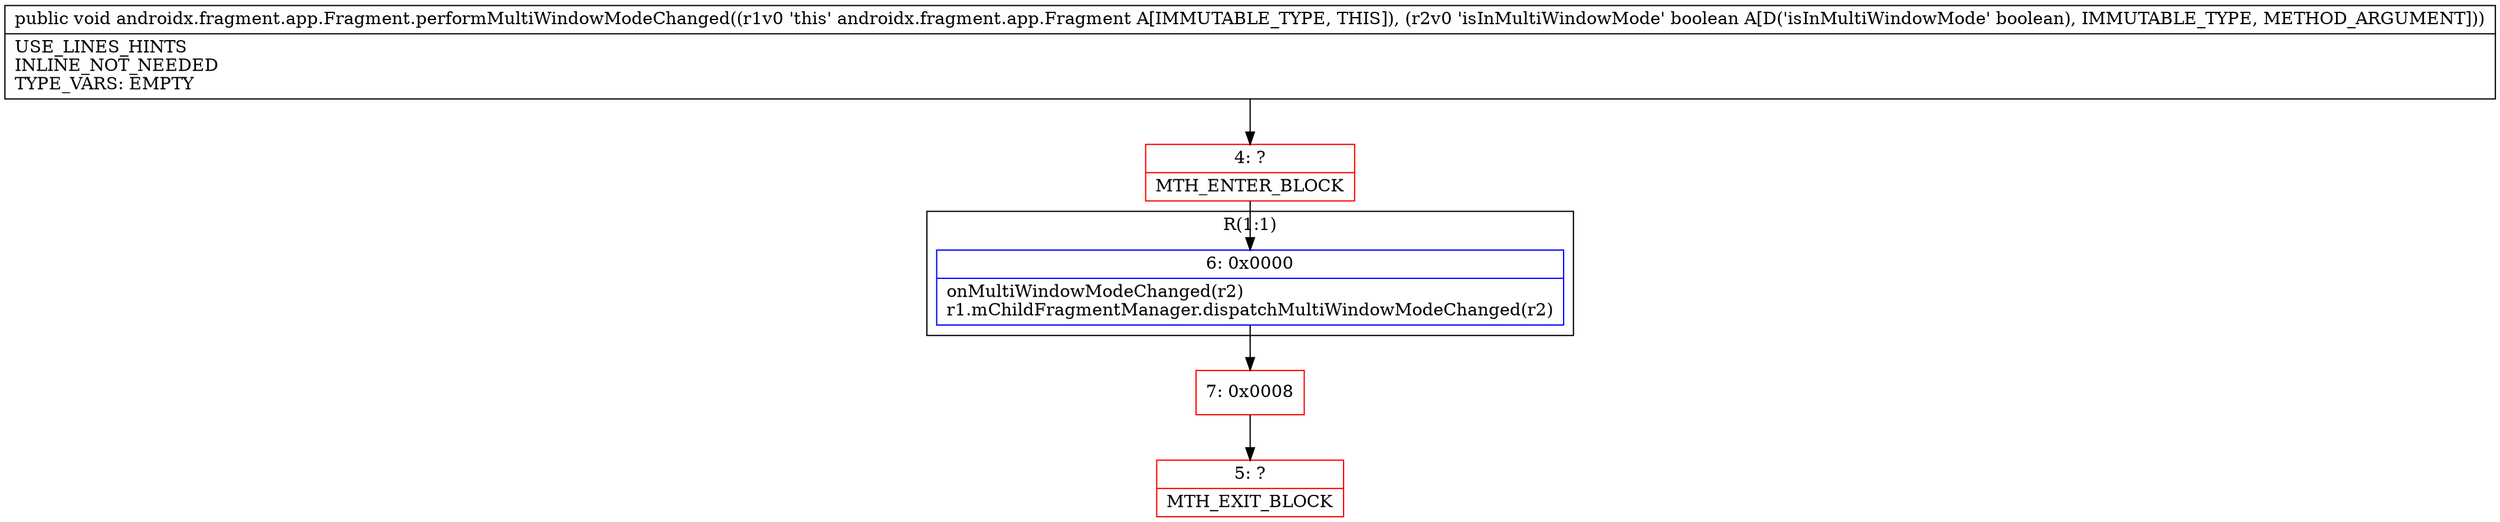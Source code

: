 digraph "CFG forandroidx.fragment.app.Fragment.performMultiWindowModeChanged(Z)V" {
subgraph cluster_Region_553810424 {
label = "R(1:1)";
node [shape=record,color=blue];
Node_6 [shape=record,label="{6\:\ 0x0000|onMultiWindowModeChanged(r2)\lr1.mChildFragmentManager.dispatchMultiWindowModeChanged(r2)\l}"];
}
Node_4 [shape=record,color=red,label="{4\:\ ?|MTH_ENTER_BLOCK\l}"];
Node_7 [shape=record,color=red,label="{7\:\ 0x0008}"];
Node_5 [shape=record,color=red,label="{5\:\ ?|MTH_EXIT_BLOCK\l}"];
MethodNode[shape=record,label="{public void androidx.fragment.app.Fragment.performMultiWindowModeChanged((r1v0 'this' androidx.fragment.app.Fragment A[IMMUTABLE_TYPE, THIS]), (r2v0 'isInMultiWindowMode' boolean A[D('isInMultiWindowMode' boolean), IMMUTABLE_TYPE, METHOD_ARGUMENT]))  | USE_LINES_HINTS\lINLINE_NOT_NEEDED\lTYPE_VARS: EMPTY\l}"];
MethodNode -> Node_4;Node_6 -> Node_7;
Node_4 -> Node_6;
Node_7 -> Node_5;
}

